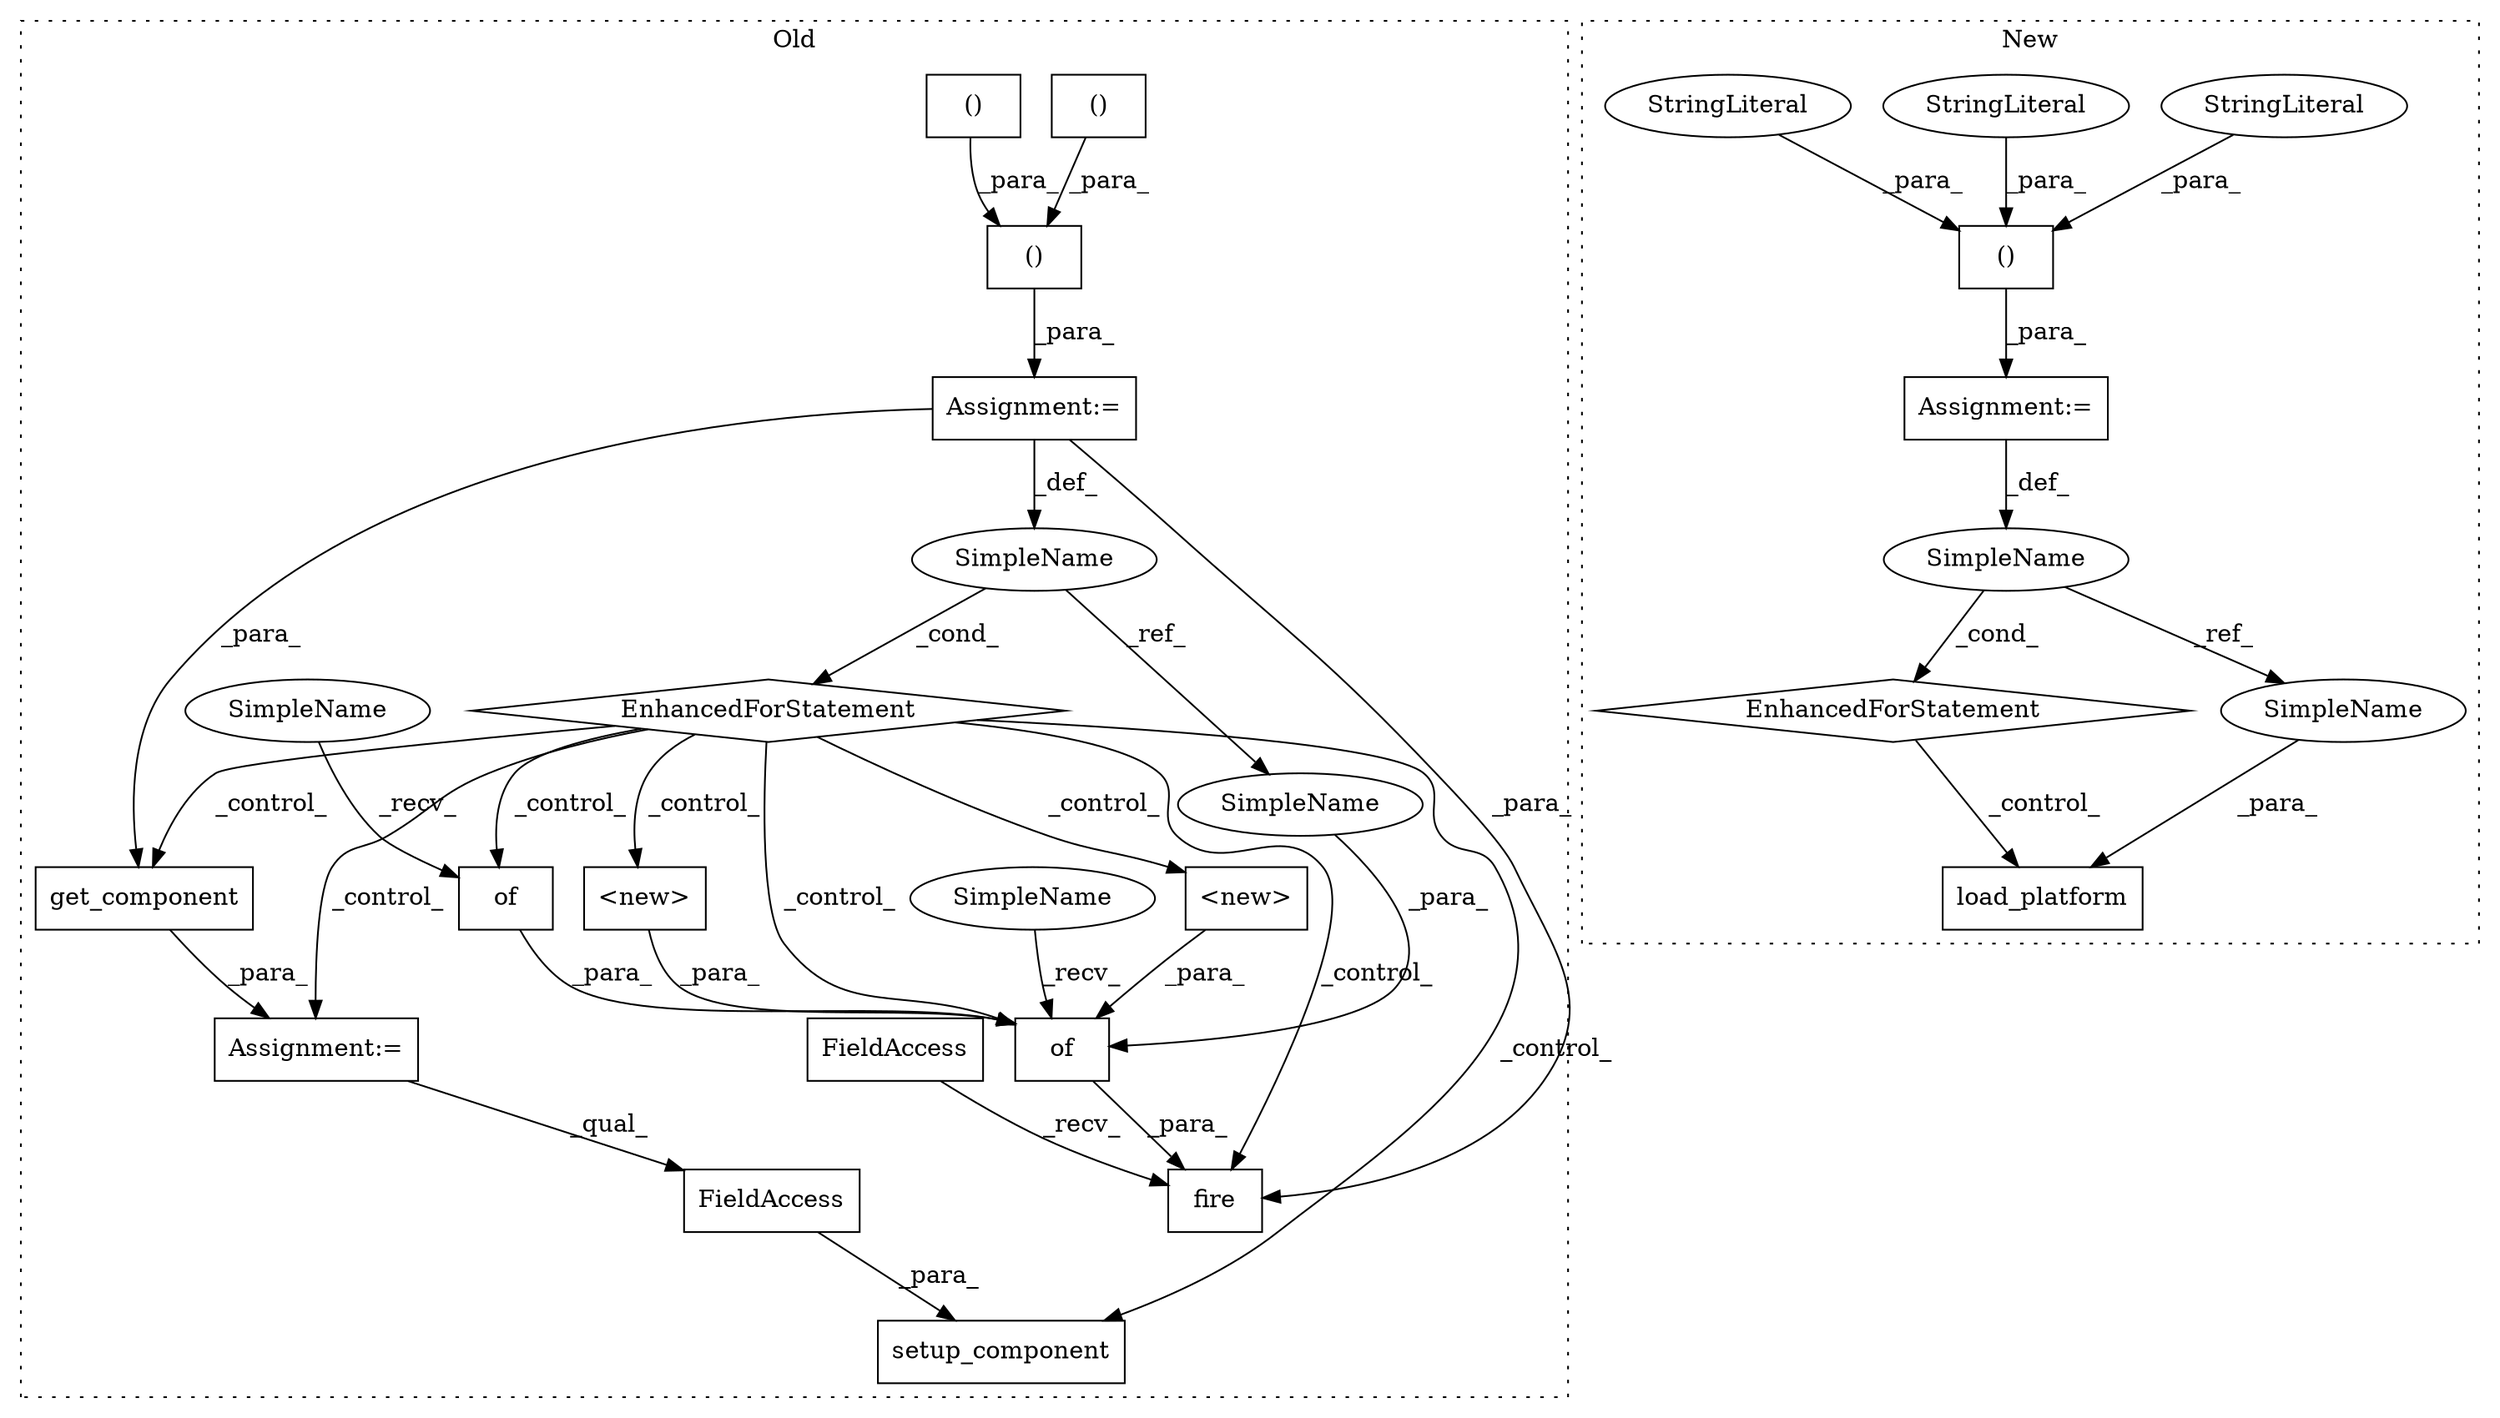 digraph G {
subgraph cluster0 {
1 [label="EnhancedForStatement" a="70" s="1230,1558" l="79,3" shape="diamond"];
4 [label="setup_component" a="32" s="1621,1665" l="16,1" shape="box"];
6 [label="SimpleName" a="42" s="1321" l="9" shape="ellipse"];
11 [label="Assignment:=" a="7" s="1230,1558" l="79,3" shape="box"];
12 [label="()" a="106" s="1456" l="49" shape="box"];
13 [label="FieldAccess" a="22" s="1642" l="16" shape="box"];
14 [label="()" a="106" s="1399" l="38" shape="box"];
15 [label="of" a="32" s="1718,1780" l="3,1" shape="box"];
16 [label="()" a="106" s="1342" l="216" shape="box"];
17 [label="of" a="32" s="1776" l="4" shape="box"];
18 [label="fire" a="32" s="1683,1781" l="5,1" shape="box"];
19 [label="FieldAccess" a="22" s="1674" l="8" shape="box"];
20 [label="get_component" a="32" s="1579,1602" l="14,1" shape="box"];
22 [label="<new>" a="14" s="1750" l="21" shape="box"];
23 [label="Assignment:=" a="7" s="1578" l="1" shape="box"];
24 [label="<new>" a="14" s="1721" l="18" shape="box"];
25 [label="SimpleName" a="42" s="1740" l="9" shape="ellipse"];
27 [label="SimpleName" a="42" s="1714" l="3" shape="ellipse"];
28 [label="SimpleName" a="42" s="1772" l="3" shape="ellipse"];
label = "Old";
style="dotted";
}
subgraph cluster1 {
2 [label="load_platform" a="32" s="1016,1063" l="14,1" shape="box"];
3 [label="()" a="106" s="913" l="82" shape="box"];
5 [label="EnhancedForStatement" a="70" s="836,995" l="53,3" shape="diamond"];
7 [label="StringLiteral" a="45" s="934" l="8" shape="ellipse"];
8 [label="StringLiteral" a="45" s="913" l="8" shape="ellipse"];
9 [label="StringLiteral" a="45" s="955" l="21" shape="ellipse"];
10 [label="Assignment:=" a="7" s="836,995" l="53,3" shape="box"];
21 [label="SimpleName" a="42" s="896" l="9" shape="ellipse"];
26 [label="SimpleName" a="42" s="1035" l="9" shape="ellipse"];
label = "New";
style="dotted";
}
1 -> 17 [label="_control_"];
1 -> 4 [label="_control_"];
1 -> 23 [label="_control_"];
1 -> 18 [label="_control_"];
1 -> 24 [label="_control_"];
1 -> 22 [label="_control_"];
1 -> 15 [label="_control_"];
1 -> 20 [label="_control_"];
3 -> 10 [label="_para_"];
5 -> 2 [label="_control_"];
6 -> 1 [label="_cond_"];
6 -> 25 [label="_ref_"];
7 -> 3 [label="_para_"];
8 -> 3 [label="_para_"];
9 -> 3 [label="_para_"];
10 -> 21 [label="_def_"];
11 -> 18 [label="_para_"];
11 -> 20 [label="_para_"];
11 -> 6 [label="_def_"];
12 -> 16 [label="_para_"];
13 -> 4 [label="_para_"];
14 -> 16 [label="_para_"];
15 -> 18 [label="_para_"];
16 -> 11 [label="_para_"];
17 -> 15 [label="_para_"];
19 -> 18 [label="_recv_"];
20 -> 23 [label="_para_"];
21 -> 5 [label="_cond_"];
21 -> 26 [label="_ref_"];
22 -> 15 [label="_para_"];
23 -> 13 [label="_qual_"];
24 -> 15 [label="_para_"];
25 -> 15 [label="_para_"];
26 -> 2 [label="_para_"];
27 -> 15 [label="_recv_"];
28 -> 17 [label="_recv_"];
}